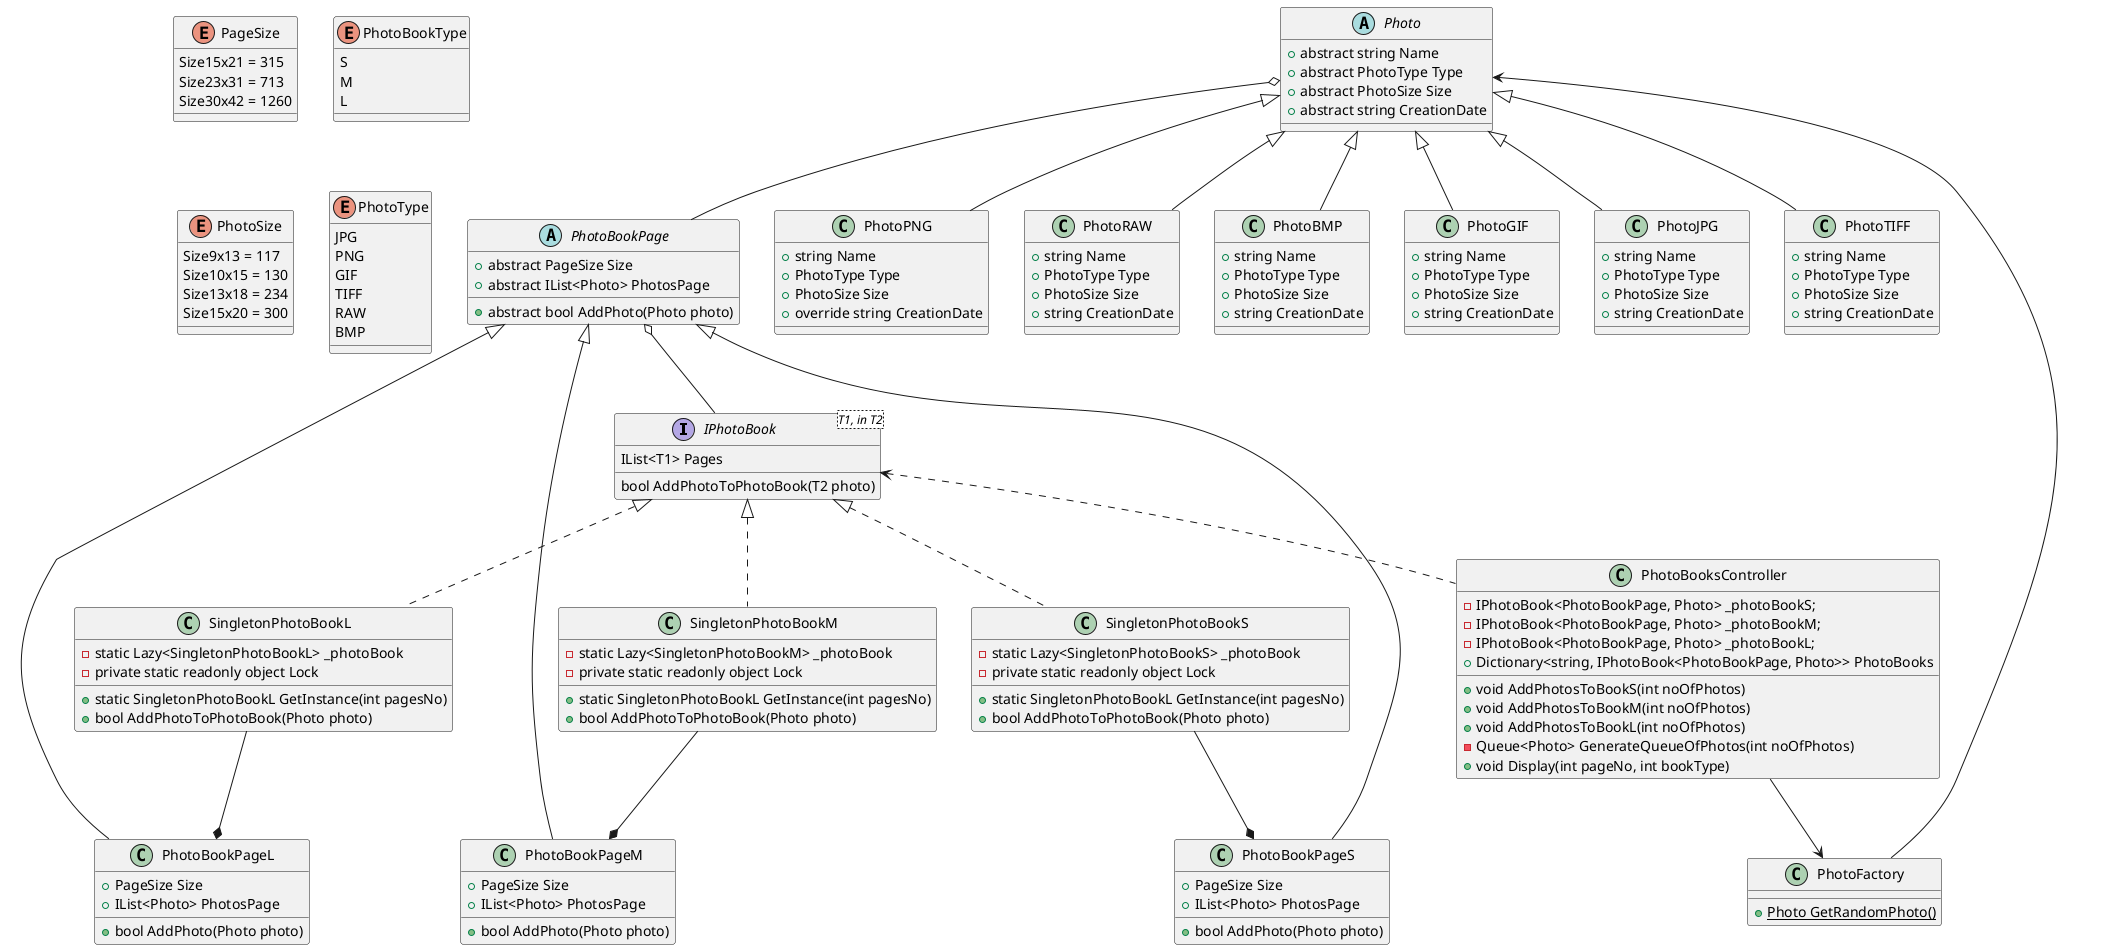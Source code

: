 @startuml
'https://plantuml.com/class-diagram

interface IPhotoBook<T1, in T2>{
IList<T1> Pages
bool AddPhotoToPhotoBook(T2 photo)
}

class SingletonPhotoBookS{
- static Lazy<SingletonPhotoBookS> _photoBook
- private static readonly object Lock
+ static SingletonPhotoBookL GetInstance(int pagesNo)
+ bool AddPhotoToPhotoBook(Photo photo)
}

class SingletonPhotoBookM{
- static Lazy<SingletonPhotoBookM> _photoBook
- private static readonly object Lock
+ static SingletonPhotoBookL GetInstance(int pagesNo)
+ bool AddPhotoToPhotoBook(Photo photo)
}

class SingletonPhotoBookL{
- static Lazy<SingletonPhotoBookL> _photoBook
- private static readonly object Lock
+ static SingletonPhotoBookL GetInstance(int pagesNo)
+ bool AddPhotoToPhotoBook(Photo photo)
}

abstract class PhotoBookPage{
+abstract PageSize Size
+abstract IList<Photo> PhotosPage
+abstract bool AddPhoto(Photo photo)
}

class PhotoBookPageS{
+ PageSize Size
+ IList<Photo> PhotosPage
+ bool AddPhoto(Photo photo)
}

class PhotoBookPageM{
+ PageSize Size
+ IList<Photo> PhotosPage
+ bool AddPhoto(Photo photo)
}

class PhotoBookPageL{
+ PageSize Size
+ IList<Photo> PhotosPage
+ bool AddPhoto(Photo photo)
}

abstract class Photo{
+ abstract string Name
+ abstract PhotoType Type
+ abstract PhotoSize Size
+ abstract string CreationDate
}

class PhotoBMP{
+ string Name
+ PhotoType Type
+ PhotoSize Size
+ string CreationDate
}

class PhotoGIF{
+ string Name
+ PhotoType Type
+ PhotoSize Size
+ string CreationDate
}

class PhotoJPG{
+ string Name
+ PhotoType Type
+ PhotoSize Size
+ string CreationDate
}

class PhotoPNG{
+ string Name
+ PhotoType Type
+ PhotoSize Size
+ override string CreationDate
}

class PhotoRAW{
+ string Name
+ PhotoType Type
+ PhotoSize Size
+ string CreationDate
}

class PhotoTIFF{
+ string Name
+ PhotoType Type
+ PhotoSize Size
+ string CreationDate
}

class PhotoFactory {
+ {static} Photo GetRandomPhoto()
}

enum PageSize {
Size15x21 = 315
Size23x31 = 713
Size30x42 = 1260
}

enum PhotoBookType {
S
M
L
}

enum PhotoSize {
Size9x13 = 117
Size10x15 = 130
Size13x18 = 234
Size15x20 = 300
}

enum PhotoType {
JPG
PNG
GIF
TIFF
RAW
BMP
}

class PhotoBooksController {
- IPhotoBook<PhotoBookPage, Photo> _photoBookS;
- IPhotoBook<PhotoBookPage, Photo> _photoBookM;
- IPhotoBook<PhotoBookPage, Photo> _photoBookL;
+ Dictionary<string, IPhotoBook<PhotoBookPage, Photo>> PhotoBooks
+ void AddPhotosToBookS(int noOfPhotos)
+ void AddPhotosToBookM(int noOfPhotos)
+ void AddPhotosToBookL(int noOfPhotos)
- Queue<Photo> GenerateQueueOfPhotos(int noOfPhotos)
+ void Display(int pageNo, int bookType)
}

IPhotoBook <|.. SingletonPhotoBookS
IPhotoBook <|.. SingletonPhotoBookM
IPhotoBook <|.. SingletonPhotoBookL

SingletonPhotoBookS --* PhotoBookPageS
SingletonPhotoBookM --* PhotoBookPageM
SingletonPhotoBookL --* PhotoBookPageL

IPhotoBook <.. PhotoBooksController
Photo <-- PhotoFactory
PhotoBooksController --> PhotoFactory

Photo o-- PhotoBookPage
PhotoBookPage o-- IPhotoBook

PhotoBookPage <|-- PhotoBookPageS
PhotoBookPage <|-- PhotoBookPageM
PhotoBookPage <|-- PhotoBookPageL

Photo <|-- PhotoBMP
Photo <|-- PhotoGIF
Photo <|-- PhotoJPG
Photo <|-- PhotoPNG
Photo <|-- PhotoRAW
Photo <|-- PhotoTIFF

@enduml
